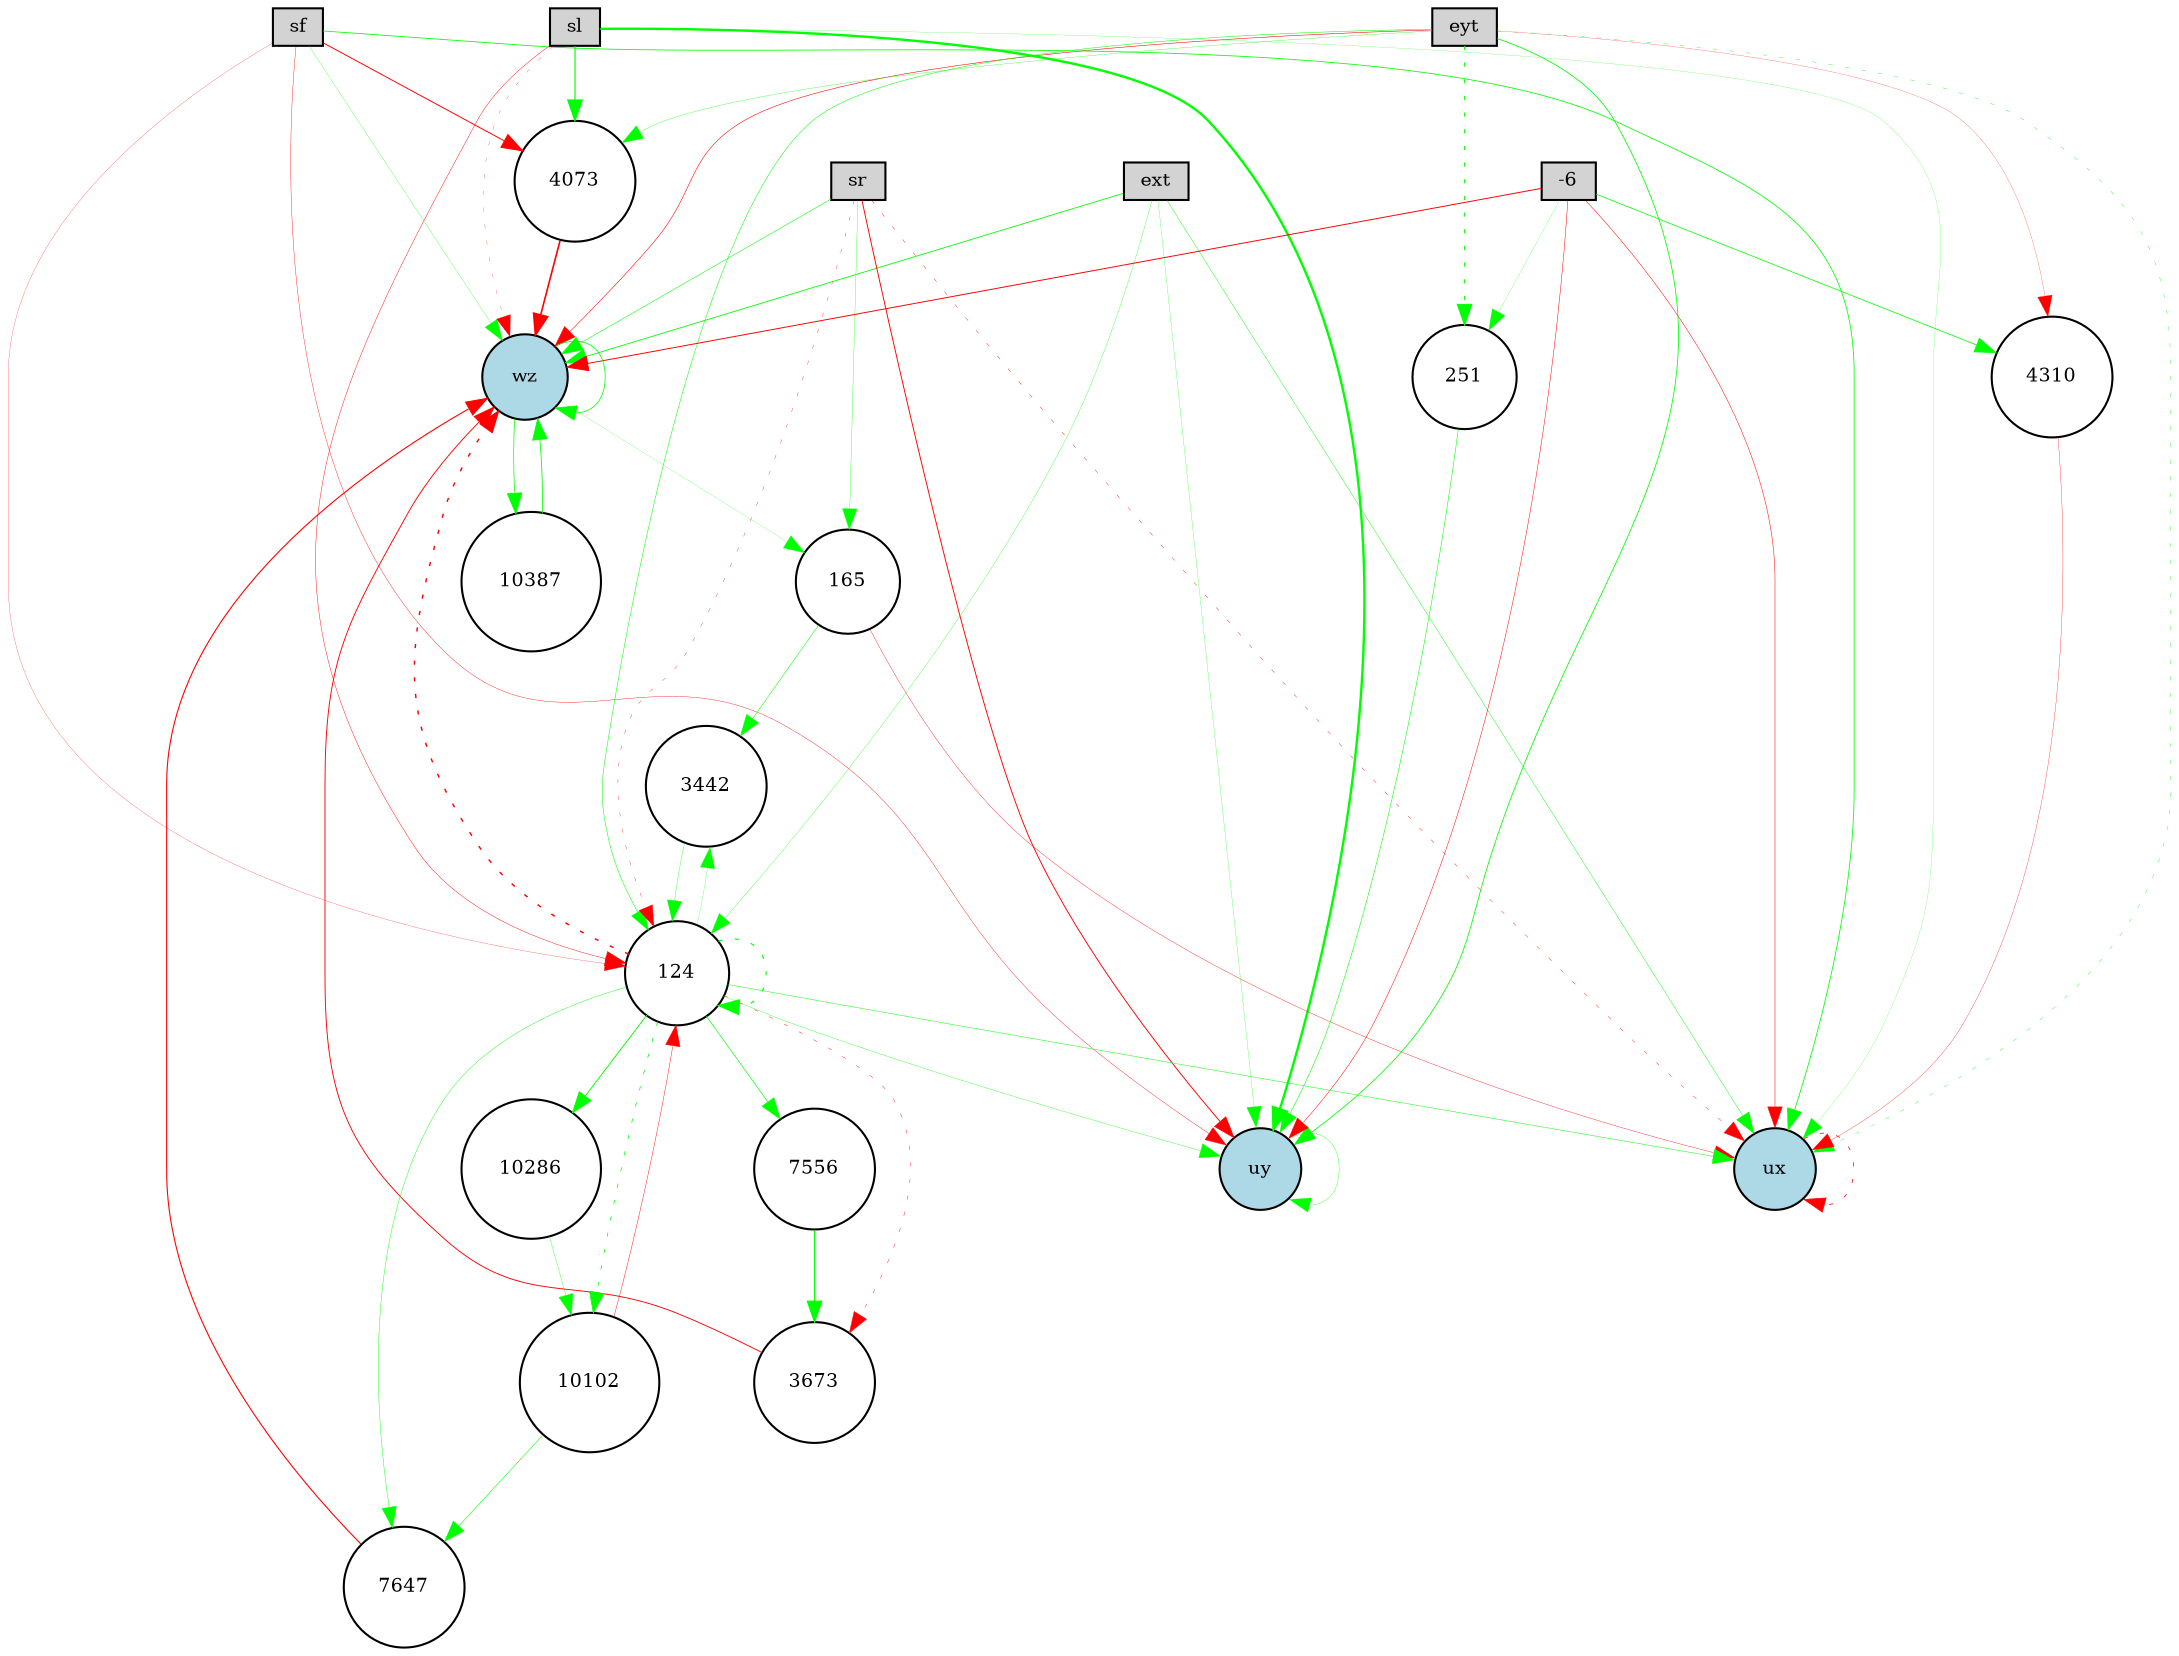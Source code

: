 digraph {
	node [fontsize=9 height=0.2 shape=circle width=0.2]
	ext [fillcolor=lightgray shape=box style=filled]
	eyt [fillcolor=lightgray shape=box style=filled]
	sf [fillcolor=lightgray shape=box style=filled]
	sl [fillcolor=lightgray shape=box style=filled]
	sr [fillcolor=lightgray shape=box style=filled]
	-6 [fillcolor=lightgray shape=box style=filled]
	ux [fillcolor=lightblue style=filled]
	uy [fillcolor=lightblue style=filled]
	wz [fillcolor=lightblue style=filled]
	7556 [fillcolor=white style=filled]
	165 [fillcolor=white style=filled]
	4073 [fillcolor=white style=filled]
	10286 [fillcolor=white style=filled]
	3442 [fillcolor=white style=filled]
	10387 [fillcolor=white style=filled]
	10102 [fillcolor=white style=filled]
	4310 [fillcolor=white style=filled]
	3673 [fillcolor=white style=filled]
	251 [fillcolor=white style=filled]
	124 [fillcolor=white style=filled]
	7647 [fillcolor=white style=filled]
	sl -> 124 [color=red penwidth=0.20997772084048266 style=solid]
	eyt -> ux [color=green penwidth=0.18599977009902874 style=dotted]
	-6 -> 4310 [color=green penwidth=0.36528828261009694 style=solid]
	sl -> wz [color=red penwidth=0.12380281027143679 style=dotted]
	7556 -> 3673 [color=green penwidth=0.5416207111874182 style=solid]
	3442 -> 124 [color=green penwidth=0.16011210006896265 style=solid]
	eyt -> wz [color=red penwidth=0.2647330525764645 style=solid]
	124 -> ux [color=green penwidth=0.23031736511795572 style=solid]
	124 -> 3673 [color=red penwidth=0.19629929482749608 style=dotted]
	4310 -> ux [color=red penwidth=0.1502130890819292 style=solid]
	ext -> ux [color=green penwidth=0.21273746242637814 style=solid]
	ext -> uy [color=green penwidth=0.12720269538205736 style=solid]
	sr -> uy [color=red penwidth=0.45134154318622555 style=solid]
	-6 -> 251 [color=green penwidth=0.1082627426678353 style=solid]
	ext -> 124 [color=green penwidth=0.15166148011047537 style=solid]
	-6 -> ux [color=red penwidth=0.2411137919303114 style=solid]
	124 -> 124 [color=green penwidth=0.5466470215923158 style=dotted]
	165 -> 3442 [color=green penwidth=0.2493069430911863 style=solid]
	eyt -> 4310 [color=red penwidth=0.10764073798475564 style=solid]
	sf -> wz [color=green penwidth=0.1370533544326312 style=solid]
	7647 -> wz [color=red penwidth=0.5286415449889652 style=solid]
	eyt -> uy [color=green penwidth=0.39258594847344896 style=solid]
	3673 -> wz [color=red penwidth=0.44369623556826776 style=solid]
	10102 -> 124 [color=red penwidth=0.20680002377348253 style=solid]
	10286 -> 10102 [color=green penwidth=0.15983445544763444 style=solid]
	10102 -> 7647 [color=green penwidth=0.2630430156832237 style=solid]
	uy -> uy [color=green penwidth=0.16362729976548568 style=solid]
	sr -> ux [color=red penwidth=0.19056356437733224 style=dotted]
	124 -> 3442 [color=green penwidth=0.11583734475503563 style=solid]
	sf -> 124 [color=red penwidth=0.1163712975590653 style=solid]
	ux -> ux [color=red penwidth=0.36572353547547265 style=dotted]
	-6 -> uy [color=red penwidth=0.23533419106277229 style=solid]
	4073 -> wz [color=red penwidth=0.7847033419868286 style=solid]
	sf -> 4073 [color=red penwidth=0.4653985418821186 style=solid]
	ext -> wz [color=green penwidth=0.40939926231824963 style=solid]
	124 -> 10102 [color=green penwidth=0.3617289565651933 style=dotted]
	sf -> uy [color=red penwidth=0.1837819354367029 style=solid]
	10387 -> wz [color=green penwidth=0.3909373541380913 style=solid]
	251 -> uy [color=green penwidth=0.26139973631588465 style=solid]
	124 -> 10286 [color=green penwidth=0.4370962872446509 style=solid]
	165 -> ux [color=red penwidth=0.1774137453787577 style=solid]
	sl -> ux [color=green penwidth=0.1001261571642583 style=solid]
	wz -> 10387 [color=green penwidth=0.34072994480209007 style=solid]
	sr -> wz [color=green penwidth=0.26074044250654826 style=solid]
	sr -> 165 [color=green penwidth=0.15881124402504182 style=solid]
	eyt -> 251 [color=green penwidth=0.47577057952097956 style=dotted]
	sl -> uy [color=green penwidth=1.1476422987894281 style=solid]
	124 -> 7647 [color=green penwidth=0.2036627949941402 style=solid]
	124 -> 7556 [color=green penwidth=0.31686779132971576 style=solid]
	124 -> wz [color=red penwidth=0.6994664070394313 style=dotted]
	eyt -> 4073 [color=green penwidth=0.15153097491660017 style=solid]
	sl -> 4073 [color=green penwidth=0.564244953475575 style=solid]
	wz -> wz [color=green penwidth=0.37438572371380097 style=solid]
	sf -> ux [color=green penwidth=0.38887665637415414 style=solid]
	-6 -> wz [color=red penwidth=0.4597679803817717 style=solid]
	eyt -> 124 [color=green penwidth=0.24575941427590606 style=solid]
	124 -> uy [color=green penwidth=0.16580057599977482 style=solid]
	wz -> 165 [color=green penwidth=0.10272608780496312 style=solid]
	sr -> 124 [color=red penwidth=0.16008094252841082 style=dotted]
}
